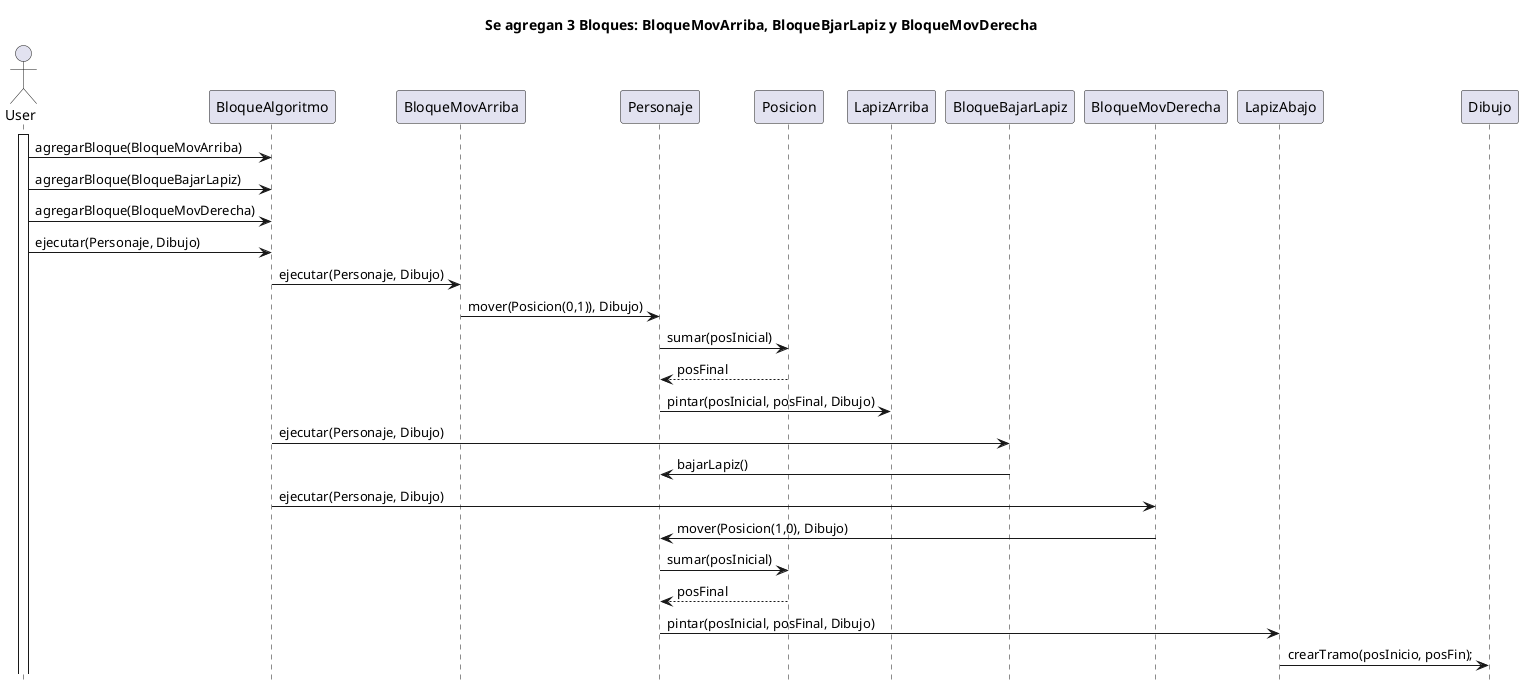 @startuml
title Se agregan 3 Bloques: BloqueMovArriba, BloqueBjarLapiz y BloqueMovDerecha

actor User
activate User
User -> BloqueAlgoritmo: agregarBloque(BloqueMovArriba)
User -> BloqueAlgoritmo: agregarBloque(BloqueBajarLapiz)
User -> BloqueAlgoritmo: agregarBloque(BloqueMovDerecha)

User -> BloqueAlgoritmo: ejecutar(Personaje, Dibujo)

BloqueAlgoritmo -> BloqueMovArriba:ejecutar(Personaje, Dibujo)
BloqueMovArriba -> Personaje : mover(Posicion(0,1)), Dibujo)

Personaje -> Posicion : sumar(posInicial)
Personaje<-- Posicion : posFinal
Personaje -> LapizArriba : pintar(posInicial, posFinal, Dibujo)

BloqueAlgoritmo -> BloqueBajarLapiz: ejecutar(Personaje, Dibujo)
BloqueBajarLapiz -> Personaje : bajarLapiz()

BloqueAlgoritmo -> BloqueMovDerecha : ejecutar(Personaje, Dibujo)
BloqueMovDerecha -> Personaje : mover(Posicion(1,0), Dibujo)

Personaje -> Posicion : sumar(posInicial)
Personaje<-- Posicion : posFinal
Personaje -> LapizAbajo : pintar(posInicial, posFinal, Dibujo)
LapizAbajo -> Dibujo : crearTramo(posInicio, posFin);

hide footbox
@enduml